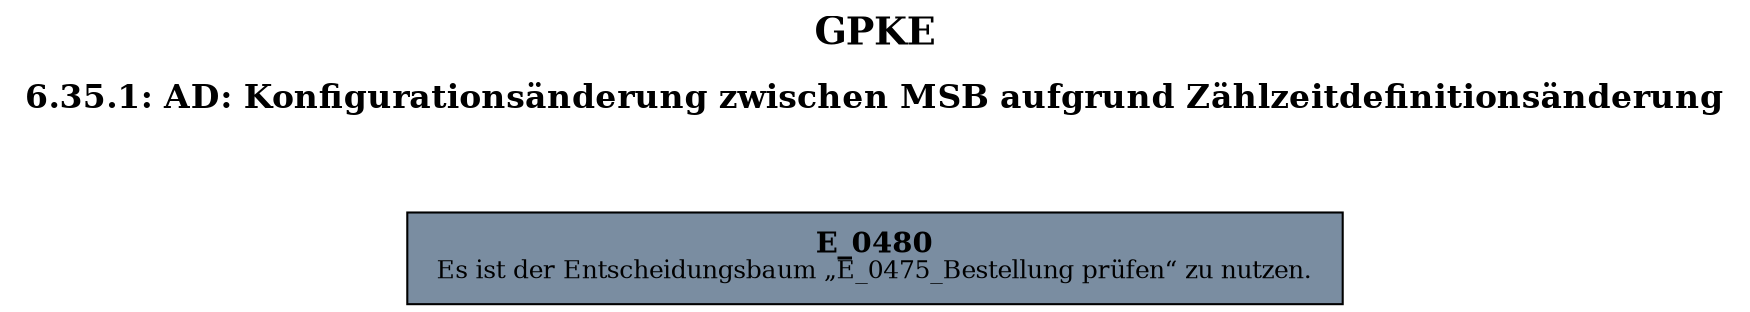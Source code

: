 digraph D {
    labelloc="t";
    label=<<B><FONT POINT-SIZE="18">GPKE</FONT></B><BR/><BR/><B><FONT POINT-SIZE="16">6.35.1: AD: Konfigurationsänderung zwischen MSB aufgrund Zählzeitdefinitionsänderung</FONT></B><BR/><BR/><BR/><BR/>>;
    ratio="compress";
    concentrate=true;
    pack=true;
    rankdir=TB;
    packmode="array";
    size="20,20";
    "Empty" [margin="0.2,0.12", shape=box, style=filled, fillcolor="#7a8da1", label=<<B>E_0480</B><BR align="center"/><FONT point-size="12">Es ist der Entscheidungsbaum „E_0475_Bestellung prüfen“ zu nutzen.</FONT><BR align="center"/>>];


    bgcolor="transparent";
}
